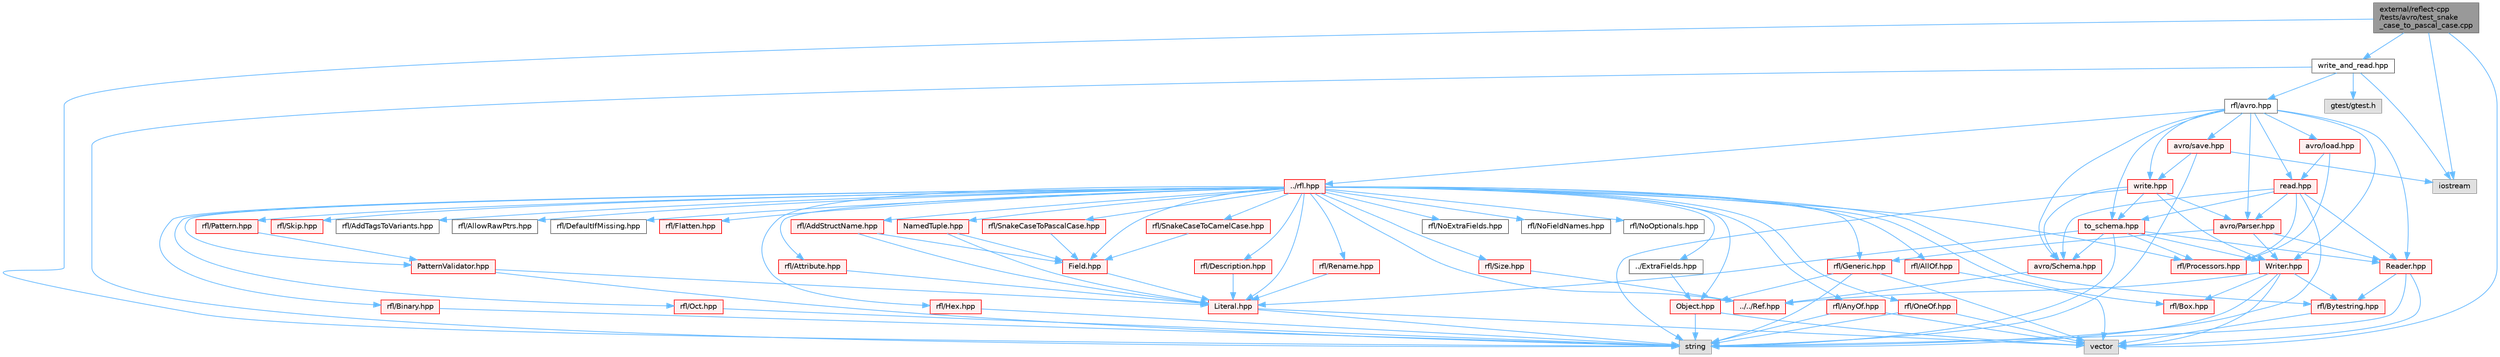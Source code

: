 digraph "external/reflect-cpp/tests/avro/test_snake_case_to_pascal_case.cpp"
{
 // LATEX_PDF_SIZE
  bgcolor="transparent";
  edge [fontname=Helvetica,fontsize=10,labelfontname=Helvetica,labelfontsize=10];
  node [fontname=Helvetica,fontsize=10,shape=box,height=0.2,width=0.4];
  Node1 [id="Node000001",label="external/reflect-cpp\l/tests/avro/test_snake\l_case_to_pascal_case.cpp",height=0.2,width=0.4,color="gray40", fillcolor="grey60", style="filled", fontcolor="black",tooltip=" "];
  Node1 -> Node2 [id="edge1_Node000001_Node000002",color="steelblue1",style="solid",tooltip=" "];
  Node2 [id="Node000002",label="iostream",height=0.2,width=0.4,color="grey60", fillcolor="#E0E0E0", style="filled",tooltip=" "];
  Node1 -> Node3 [id="edge2_Node000001_Node000003",color="steelblue1",style="solid",tooltip=" "];
  Node3 [id="Node000003",label="string",height=0.2,width=0.4,color="grey60", fillcolor="#E0E0E0", style="filled",tooltip=" "];
  Node1 -> Node4 [id="edge3_Node000001_Node000004",color="steelblue1",style="solid",tooltip=" "];
  Node4 [id="Node000004",label="vector",height=0.2,width=0.4,color="grey60", fillcolor="#E0E0E0", style="filled",tooltip=" "];
  Node1 -> Node5 [id="edge4_Node000001_Node000005",color="steelblue1",style="solid",tooltip=" "];
  Node5 [id="Node000005",label="write_and_read.hpp",height=0.2,width=0.4,color="grey40", fillcolor="white", style="filled",URL="$avro_2write__and__read_8hpp.html",tooltip=" "];
  Node5 -> Node6 [id="edge5_Node000005_Node000006",color="steelblue1",style="solid",tooltip=" "];
  Node6 [id="Node000006",label="gtest/gtest.h",height=0.2,width=0.4,color="grey60", fillcolor="#E0E0E0", style="filled",tooltip=" "];
  Node5 -> Node2 [id="edge6_Node000005_Node000002",color="steelblue1",style="solid",tooltip=" "];
  Node5 -> Node7 [id="edge7_Node000005_Node000007",color="steelblue1",style="solid",tooltip=" "];
  Node7 [id="Node000007",label="rfl/avro.hpp",height=0.2,width=0.4,color="grey40", fillcolor="white", style="filled",URL="$avro_8hpp.html",tooltip=" "];
  Node7 -> Node8 [id="edge8_Node000007_Node000008",color="steelblue1",style="solid",tooltip=" "];
  Node8 [id="Node000008",label="../rfl.hpp",height=0.2,width=0.4,color="red", fillcolor="#FFF0F0", style="filled",URL="$rfl_8hpp.html",tooltip=" "];
  Node8 -> Node9 [id="edge9_Node000008_Node000009",color="steelblue1",style="solid",tooltip=" "];
  Node9 [id="Node000009",label="rfl/AddStructName.hpp",height=0.2,width=0.4,color="red", fillcolor="#FFF0F0", style="filled",URL="$_add_struct_name_8hpp.html",tooltip=" "];
  Node9 -> Node11 [id="edge10_Node000009_Node000011",color="steelblue1",style="solid",tooltip=" "];
  Node11 [id="Node000011",label="Field.hpp",height=0.2,width=0.4,color="red", fillcolor="#FFF0F0", style="filled",URL="$_field_8hpp.html",tooltip=" "];
  Node11 -> Node16 [id="edge11_Node000011_Node000016",color="steelblue1",style="solid",tooltip=" "];
  Node16 [id="Node000016",label="Literal.hpp",height=0.2,width=0.4,color="red", fillcolor="#FFF0F0", style="filled",URL="$_literal_8hpp.html",tooltip=" "];
  Node16 -> Node3 [id="edge12_Node000016_Node000003",color="steelblue1",style="solid",tooltip=" "];
  Node16 -> Node4 [id="edge13_Node000016_Node000004",color="steelblue1",style="solid",tooltip=" "];
  Node9 -> Node16 [id="edge14_Node000009_Node000016",color="steelblue1",style="solid",tooltip=" "];
  Node8 -> Node57 [id="edge15_Node000008_Node000057",color="steelblue1",style="solid",tooltip=" "];
  Node57 [id="Node000057",label="rfl/AddTagsToVariants.hpp",height=0.2,width=0.4,color="grey40", fillcolor="white", style="filled",URL="$_add_tags_to_variants_8hpp.html",tooltip=" "];
  Node8 -> Node58 [id="edge16_Node000008_Node000058",color="steelblue1",style="solid",tooltip=" "];
  Node58 [id="Node000058",label="rfl/AllOf.hpp",height=0.2,width=0.4,color="red", fillcolor="#FFF0F0", style="filled",URL="$_all_of_8hpp.html",tooltip=" "];
  Node58 -> Node4 [id="edge17_Node000058_Node000004",color="steelblue1",style="solid",tooltip=" "];
  Node8 -> Node67 [id="edge18_Node000008_Node000067",color="steelblue1",style="solid",tooltip=" "];
  Node67 [id="Node000067",label="rfl/AllowRawPtrs.hpp",height=0.2,width=0.4,color="grey40", fillcolor="white", style="filled",URL="$_allow_raw_ptrs_8hpp.html",tooltip=" "];
  Node8 -> Node68 [id="edge19_Node000008_Node000068",color="steelblue1",style="solid",tooltip=" "];
  Node68 [id="Node000068",label="rfl/AnyOf.hpp",height=0.2,width=0.4,color="red", fillcolor="#FFF0F0", style="filled",URL="$_any_of_8hpp.html",tooltip=" "];
  Node68 -> Node3 [id="edge20_Node000068_Node000003",color="steelblue1",style="solid",tooltip=" "];
  Node68 -> Node4 [id="edge21_Node000068_Node000004",color="steelblue1",style="solid",tooltip=" "];
  Node8 -> Node70 [id="edge22_Node000008_Node000070",color="steelblue1",style="solid",tooltip=" "];
  Node70 [id="Node000070",label="rfl/Attribute.hpp",height=0.2,width=0.4,color="red", fillcolor="#FFF0F0", style="filled",URL="$_attribute_8hpp.html",tooltip=" "];
  Node70 -> Node16 [id="edge23_Node000070_Node000016",color="steelblue1",style="solid",tooltip=" "];
  Node8 -> Node71 [id="edge24_Node000008_Node000071",color="steelblue1",style="solid",tooltip=" "];
  Node71 [id="Node000071",label="rfl/Binary.hpp",height=0.2,width=0.4,color="red", fillcolor="#FFF0F0", style="filled",URL="$_binary_8hpp.html",tooltip=" "];
  Node71 -> Node3 [id="edge25_Node000071_Node000003",color="steelblue1",style="solid",tooltip=" "];
  Node8 -> Node73 [id="edge26_Node000008_Node000073",color="steelblue1",style="solid",tooltip=" "];
  Node73 [id="Node000073",label="rfl/Box.hpp",height=0.2,width=0.4,color="red", fillcolor="#FFF0F0", style="filled",URL="$_box_8hpp.html",tooltip=" "];
  Node8 -> Node74 [id="edge27_Node000008_Node000074",color="steelblue1",style="solid",tooltip=" "];
  Node74 [id="Node000074",label="rfl/Bytestring.hpp",height=0.2,width=0.4,color="red", fillcolor="#FFF0F0", style="filled",URL="$_bytestring_8hpp.html",tooltip=" "];
  Node74 -> Node4 [id="edge28_Node000074_Node000004",color="steelblue1",style="solid",tooltip=" "];
  Node8 -> Node75 [id="edge29_Node000008_Node000075",color="steelblue1",style="solid",tooltip=" "];
  Node75 [id="Node000075",label="rfl/DefaultIfMissing.hpp",height=0.2,width=0.4,color="grey40", fillcolor="white", style="filled",URL="$_default_if_missing_8hpp.html",tooltip=" "];
  Node8 -> Node76 [id="edge30_Node000008_Node000076",color="steelblue1",style="solid",tooltip=" "];
  Node76 [id="Node000076",label="rfl/Description.hpp",height=0.2,width=0.4,color="red", fillcolor="#FFF0F0", style="filled",URL="$_description_8hpp.html",tooltip=" "];
  Node76 -> Node16 [id="edge31_Node000076_Node000016",color="steelblue1",style="solid",tooltip=" "];
  Node8 -> Node51 [id="edge32_Node000008_Node000051",color="steelblue1",style="solid",tooltip=" "];
  Node51 [id="Node000051",label="../ExtraFields.hpp",height=0.2,width=0.4,color="grey40", fillcolor="white", style="filled",URL="$_extra_fields_8hpp.html",tooltip=" "];
  Node51 -> Node52 [id="edge33_Node000051_Node000052",color="steelblue1",style="solid",tooltip=" "];
  Node52 [id="Node000052",label="Object.hpp",height=0.2,width=0.4,color="red", fillcolor="#FFF0F0", style="filled",URL="$_object_8hpp.html",tooltip=" "];
  Node52 -> Node3 [id="edge34_Node000052_Node000003",color="steelblue1",style="solid",tooltip=" "];
  Node52 -> Node4 [id="edge35_Node000052_Node000004",color="steelblue1",style="solid",tooltip=" "];
  Node8 -> Node11 [id="edge36_Node000008_Node000011",color="steelblue1",style="solid",tooltip=" "];
  Node8 -> Node77 [id="edge37_Node000008_Node000077",color="steelblue1",style="solid",tooltip=" "];
  Node77 [id="Node000077",label="rfl/Flatten.hpp",height=0.2,width=0.4,color="red", fillcolor="#FFF0F0", style="filled",URL="$_flatten_8hpp.html",tooltip=" "];
  Node8 -> Node78 [id="edge38_Node000008_Node000078",color="steelblue1",style="solid",tooltip=" "];
  Node78 [id="Node000078",label="rfl/Generic.hpp",height=0.2,width=0.4,color="red", fillcolor="#FFF0F0", style="filled",URL="$_generic_8hpp.html",tooltip=" "];
  Node78 -> Node3 [id="edge39_Node000078_Node000003",color="steelblue1",style="solid",tooltip=" "];
  Node78 -> Node4 [id="edge40_Node000078_Node000004",color="steelblue1",style="solid",tooltip=" "];
  Node78 -> Node52 [id="edge41_Node000078_Node000052",color="steelblue1",style="solid",tooltip=" "];
  Node8 -> Node80 [id="edge42_Node000008_Node000080",color="steelblue1",style="solid",tooltip=" "];
  Node80 [id="Node000080",label="rfl/Hex.hpp",height=0.2,width=0.4,color="red", fillcolor="#FFF0F0", style="filled",URL="$_hex_8hpp.html",tooltip=" "];
  Node80 -> Node3 [id="edge43_Node000080_Node000003",color="steelblue1",style="solid",tooltip=" "];
  Node8 -> Node16 [id="edge44_Node000008_Node000016",color="steelblue1",style="solid",tooltip=" "];
  Node8 -> Node45 [id="edge45_Node000008_Node000045",color="steelblue1",style="solid",tooltip=" "];
  Node45 [id="Node000045",label="NamedTuple.hpp",height=0.2,width=0.4,color="red", fillcolor="#FFF0F0", style="filled",URL="$_named_tuple_8hpp.html",tooltip=" "];
  Node45 -> Node11 [id="edge46_Node000045_Node000011",color="steelblue1",style="solid",tooltip=" "];
  Node45 -> Node16 [id="edge47_Node000045_Node000016",color="steelblue1",style="solid",tooltip=" "];
  Node8 -> Node81 [id="edge48_Node000008_Node000081",color="steelblue1",style="solid",tooltip=" "];
  Node81 [id="Node000081",label="rfl/NoExtraFields.hpp",height=0.2,width=0.4,color="grey40", fillcolor="white", style="filled",URL="$_no_extra_fields_8hpp.html",tooltip=" "];
  Node8 -> Node82 [id="edge49_Node000008_Node000082",color="steelblue1",style="solid",tooltip=" "];
  Node82 [id="Node000082",label="rfl/NoFieldNames.hpp",height=0.2,width=0.4,color="grey40", fillcolor="white", style="filled",URL="$_no_field_names_8hpp.html",tooltip=" "];
  Node8 -> Node83 [id="edge50_Node000008_Node000083",color="steelblue1",style="solid",tooltip=" "];
  Node83 [id="Node000083",label="rfl/NoOptionals.hpp",height=0.2,width=0.4,color="grey40", fillcolor="white", style="filled",URL="$_no_optionals_8hpp.html",tooltip=" "];
  Node8 -> Node52 [id="edge51_Node000008_Node000052",color="steelblue1",style="solid",tooltip=" "];
  Node8 -> Node84 [id="edge52_Node000008_Node000084",color="steelblue1",style="solid",tooltip=" "];
  Node84 [id="Node000084",label="rfl/Oct.hpp",height=0.2,width=0.4,color="red", fillcolor="#FFF0F0", style="filled",URL="$_oct_8hpp.html",tooltip=" "];
  Node84 -> Node3 [id="edge53_Node000084_Node000003",color="steelblue1",style="solid",tooltip=" "];
  Node8 -> Node86 [id="edge54_Node000008_Node000086",color="steelblue1",style="solid",tooltip=" "];
  Node86 [id="Node000086",label="rfl/OneOf.hpp",height=0.2,width=0.4,color="red", fillcolor="#FFF0F0", style="filled",URL="$_one_of_8hpp.html",tooltip=" "];
  Node86 -> Node3 [id="edge55_Node000086_Node000003",color="steelblue1",style="solid",tooltip=" "];
  Node86 -> Node4 [id="edge56_Node000086_Node000004",color="steelblue1",style="solid",tooltip=" "];
  Node8 -> Node87 [id="edge57_Node000008_Node000087",color="steelblue1",style="solid",tooltip=" "];
  Node87 [id="Node000087",label="rfl/Pattern.hpp",height=0.2,width=0.4,color="red", fillcolor="#FFF0F0", style="filled",URL="$_pattern_8hpp.html",tooltip=" "];
  Node87 -> Node88 [id="edge58_Node000087_Node000088",color="steelblue1",style="solid",tooltip=" "];
  Node88 [id="Node000088",label="PatternValidator.hpp",height=0.2,width=0.4,color="red", fillcolor="#FFF0F0", style="filled",URL="$_pattern_validator_8hpp.html",tooltip=" "];
  Node88 -> Node3 [id="edge59_Node000088_Node000003",color="steelblue1",style="solid",tooltip=" "];
  Node88 -> Node16 [id="edge60_Node000088_Node000016",color="steelblue1",style="solid",tooltip=" "];
  Node8 -> Node88 [id="edge61_Node000008_Node000088",color="steelblue1",style="solid",tooltip=" "];
  Node8 -> Node94 [id="edge62_Node000008_Node000094",color="steelblue1",style="solid",tooltip=" "];
  Node94 [id="Node000094",label="rfl/Processors.hpp",height=0.2,width=0.4,color="red", fillcolor="#FFF0F0", style="filled",URL="$_processors_8hpp.html",tooltip=" "];
  Node8 -> Node61 [id="edge63_Node000008_Node000061",color="steelblue1",style="solid",tooltip=" "];
  Node61 [id="Node000061",label="../../Ref.hpp",height=0.2,width=0.4,color="red", fillcolor="#FFF0F0", style="filled",URL="$_ref_8hpp.html",tooltip=" "];
  Node8 -> Node103 [id="edge64_Node000008_Node000103",color="steelblue1",style="solid",tooltip=" "];
  Node103 [id="Node000103",label="rfl/Rename.hpp",height=0.2,width=0.4,color="red", fillcolor="#FFF0F0", style="filled",URL="$_rename_8hpp.html",tooltip=" "];
  Node103 -> Node16 [id="edge65_Node000103_Node000016",color="steelblue1",style="solid",tooltip=" "];
  Node8 -> Node104 [id="edge66_Node000008_Node000104",color="steelblue1",style="solid",tooltip=" "];
  Node104 [id="Node000104",label="rfl/Size.hpp",height=0.2,width=0.4,color="red", fillcolor="#FFF0F0", style="filled",URL="$_size_8hpp.html",tooltip=" "];
  Node104 -> Node61 [id="edge67_Node000104_Node000061",color="steelblue1",style="solid",tooltip=" "];
  Node8 -> Node105 [id="edge68_Node000008_Node000105",color="steelblue1",style="solid",tooltip=" "];
  Node105 [id="Node000105",label="rfl/Skip.hpp",height=0.2,width=0.4,color="red", fillcolor="#FFF0F0", style="filled",URL="$_skip_8hpp.html",tooltip=" "];
  Node8 -> Node107 [id="edge69_Node000008_Node000107",color="steelblue1",style="solid",tooltip=" "];
  Node107 [id="Node000107",label="rfl/SnakeCaseToCamelCase.hpp",height=0.2,width=0.4,color="red", fillcolor="#FFF0F0", style="filled",URL="$_snake_case_to_camel_case_8hpp.html",tooltip=" "];
  Node107 -> Node11 [id="edge70_Node000107_Node000011",color="steelblue1",style="solid",tooltip=" "];
  Node8 -> Node110 [id="edge71_Node000008_Node000110",color="steelblue1",style="solid",tooltip=" "];
  Node110 [id="Node000110",label="rfl/SnakeCaseToPascalCase.hpp",height=0.2,width=0.4,color="red", fillcolor="#FFF0F0", style="filled",URL="$_snake_case_to_pascal_case_8hpp.html",tooltip=" "];
  Node110 -> Node11 [id="edge72_Node000110_Node000011",color="steelblue1",style="solid",tooltip=" "];
  Node7 -> Node299 [id="edge73_Node000007_Node000299",color="steelblue1",style="solid",tooltip=" "];
  Node299 [id="Node000299",label="avro/Parser.hpp",height=0.2,width=0.4,color="red", fillcolor="#FFF0F0", style="filled",URL="$avro_2_parser_8hpp.html",tooltip=" "];
  Node299 -> Node78 [id="edge74_Node000299_Node000078",color="steelblue1",style="solid",tooltip=" "];
  Node299 -> Node300 [id="edge75_Node000299_Node000300",color="steelblue1",style="solid",tooltip=" "];
  Node300 [id="Node000300",label="Reader.hpp",height=0.2,width=0.4,color="red", fillcolor="#FFF0F0", style="filled",URL="$avro_2_reader_8hpp.html",tooltip=" "];
  Node300 -> Node3 [id="edge76_Node000300_Node000003",color="steelblue1",style="solid",tooltip=" "];
  Node300 -> Node4 [id="edge77_Node000300_Node000004",color="steelblue1",style="solid",tooltip=" "];
  Node300 -> Node74 [id="edge78_Node000300_Node000074",color="steelblue1",style="solid",tooltip=" "];
  Node299 -> Node302 [id="edge79_Node000299_Node000302",color="steelblue1",style="solid",tooltip=" "];
  Node302 [id="Node000302",label="Writer.hpp",height=0.2,width=0.4,color="red", fillcolor="#FFF0F0", style="filled",URL="$avro_2_writer_8hpp.html",tooltip=" "];
  Node302 -> Node3 [id="edge80_Node000302_Node000003",color="steelblue1",style="solid",tooltip=" "];
  Node302 -> Node4 [id="edge81_Node000302_Node000004",color="steelblue1",style="solid",tooltip=" "];
  Node302 -> Node73 [id="edge82_Node000302_Node000073",color="steelblue1",style="solid",tooltip=" "];
  Node302 -> Node74 [id="edge83_Node000302_Node000074",color="steelblue1",style="solid",tooltip=" "];
  Node302 -> Node61 [id="edge84_Node000302_Node000061",color="steelblue1",style="solid",tooltip=" "];
  Node7 -> Node300 [id="edge85_Node000007_Node000300",color="steelblue1",style="solid",tooltip=" "];
  Node7 -> Node303 [id="edge86_Node000007_Node000303",color="steelblue1",style="solid",tooltip=" "];
  Node303 [id="Node000303",label="avro/Schema.hpp",height=0.2,width=0.4,color="red", fillcolor="#FFF0F0", style="filled",URL="$avro_2_schema_8hpp.html",tooltip=" "];
  Node303 -> Node61 [id="edge87_Node000303_Node000061",color="steelblue1",style="solid",tooltip=" "];
  Node7 -> Node302 [id="edge88_Node000007_Node000302",color="steelblue1",style="solid",tooltip=" "];
  Node7 -> Node305 [id="edge89_Node000007_Node000305",color="steelblue1",style="solid",tooltip=" "];
  Node305 [id="Node000305",label="avro/load.hpp",height=0.2,width=0.4,color="red", fillcolor="#FFF0F0", style="filled",URL="$avro_2load_8hpp.html",tooltip=" "];
  Node305 -> Node94 [id="edge90_Node000305_Node000094",color="steelblue1",style="solid",tooltip=" "];
  Node305 -> Node308 [id="edge91_Node000305_Node000308",color="steelblue1",style="solid",tooltip=" "];
  Node308 [id="Node000308",label="read.hpp",height=0.2,width=0.4,color="red", fillcolor="#FFF0F0", style="filled",URL="$avro_2read_8hpp.html",tooltip=" "];
  Node308 -> Node3 [id="edge92_Node000308_Node000003",color="steelblue1",style="solid",tooltip=" "];
  Node308 -> Node94 [id="edge93_Node000308_Node000094",color="steelblue1",style="solid",tooltip=" "];
  Node308 -> Node299 [id="edge94_Node000308_Node000299",color="steelblue1",style="solid",tooltip=" "];
  Node308 -> Node300 [id="edge95_Node000308_Node000300",color="steelblue1",style="solid",tooltip=" "];
  Node308 -> Node303 [id="edge96_Node000308_Node000303",color="steelblue1",style="solid",tooltip=" "];
  Node308 -> Node309 [id="edge97_Node000308_Node000309",color="steelblue1",style="solid",tooltip=" "];
  Node309 [id="Node000309",label="to_schema.hpp",height=0.2,width=0.4,color="red", fillcolor="#FFF0F0", style="filled",URL="$avro_2to__schema_8hpp.html",tooltip=" "];
  Node309 -> Node3 [id="edge98_Node000309_Node000003",color="steelblue1",style="solid",tooltip=" "];
  Node309 -> Node16 [id="edge99_Node000309_Node000016",color="steelblue1",style="solid",tooltip=" "];
  Node309 -> Node94 [id="edge100_Node000309_Node000094",color="steelblue1",style="solid",tooltip=" "];
  Node309 -> Node300 [id="edge101_Node000309_Node000300",color="steelblue1",style="solid",tooltip=" "];
  Node309 -> Node303 [id="edge102_Node000309_Node000303",color="steelblue1",style="solid",tooltip=" "];
  Node309 -> Node302 [id="edge103_Node000309_Node000302",color="steelblue1",style="solid",tooltip=" "];
  Node7 -> Node308 [id="edge104_Node000007_Node000308",color="steelblue1",style="solid",tooltip=" "];
  Node7 -> Node467 [id="edge105_Node000007_Node000467",color="steelblue1",style="solid",tooltip=" "];
  Node467 [id="Node000467",label="avro/save.hpp",height=0.2,width=0.4,color="red", fillcolor="#FFF0F0", style="filled",URL="$avro_2save_8hpp.html",tooltip=" "];
  Node467 -> Node2 [id="edge106_Node000467_Node000002",color="steelblue1",style="solid",tooltip=" "];
  Node467 -> Node3 [id="edge107_Node000467_Node000003",color="steelblue1",style="solid",tooltip=" "];
  Node467 -> Node469 [id="edge108_Node000467_Node000469",color="steelblue1",style="solid",tooltip=" "];
  Node469 [id="Node000469",label="write.hpp",height=0.2,width=0.4,color="red", fillcolor="#FFF0F0", style="filled",URL="$avro_2write_8hpp.html",tooltip=" "];
  Node469 -> Node3 [id="edge109_Node000469_Node000003",color="steelblue1",style="solid",tooltip=" "];
  Node469 -> Node299 [id="edge110_Node000469_Node000299",color="steelblue1",style="solid",tooltip=" "];
  Node469 -> Node303 [id="edge111_Node000469_Node000303",color="steelblue1",style="solid",tooltip=" "];
  Node469 -> Node302 [id="edge112_Node000469_Node000302",color="steelblue1",style="solid",tooltip=" "];
  Node469 -> Node309 [id="edge113_Node000469_Node000309",color="steelblue1",style="solid",tooltip=" "];
  Node7 -> Node309 [id="edge114_Node000007_Node000309",color="steelblue1",style="solid",tooltip=" "];
  Node7 -> Node469 [id="edge115_Node000007_Node000469",color="steelblue1",style="solid",tooltip=" "];
  Node5 -> Node3 [id="edge116_Node000005_Node000003",color="steelblue1",style="solid",tooltip=" "];
}
